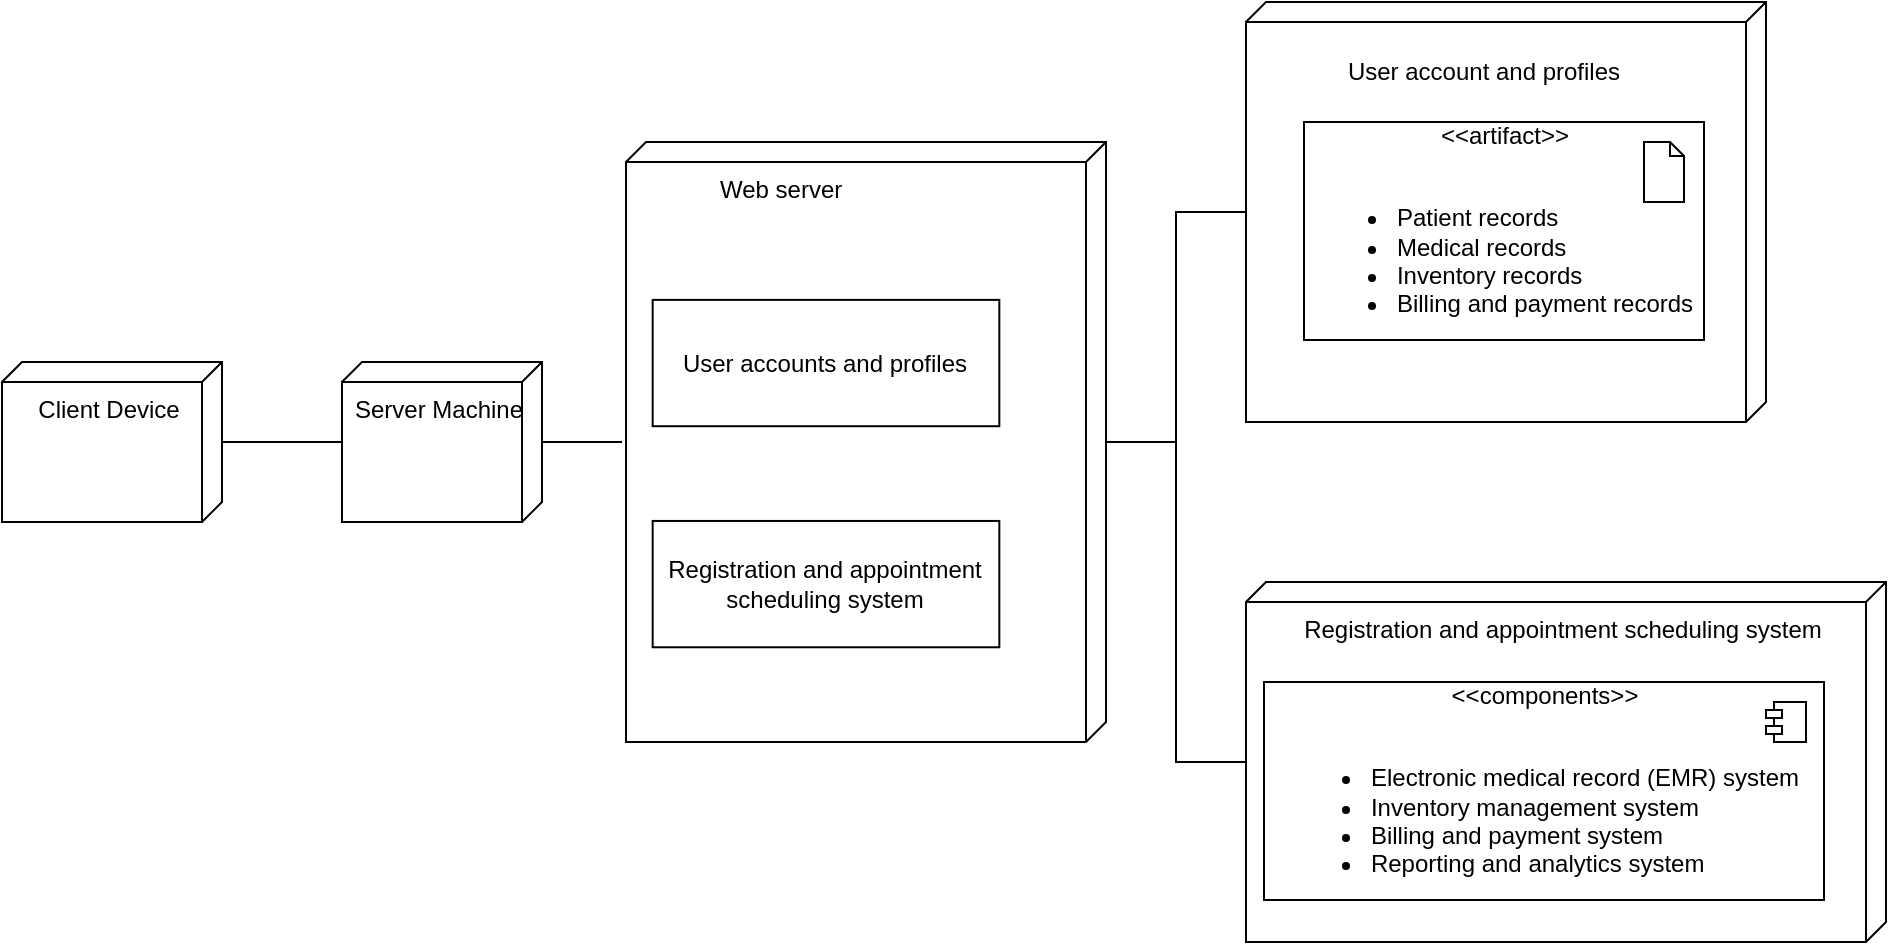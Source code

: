 <mxfile version="20.8.16" type="device"><diagram name="Page-1" id="FSwSVzCY8HkpLkjBkYj_"><mxGraphModel dx="1884" dy="1102" grid="1" gridSize="10" guides="1" tooltips="1" connect="1" arrows="1" fold="1" page="1" pageScale="1" pageWidth="12000" pageHeight="19000" math="0" shadow="0"><root><mxCell id="0"/><mxCell id="1" parent="0"/><mxCell id="JpplJrtEqMnznLGNv5cN-14" style="edgeStyle=orthogonalEdgeStyle;rounded=0;orthogonalLoop=1;jettySize=auto;html=1;endArrow=none;endFill=0;" edge="1" parent="1" source="YBxOOPeRdkPw2_iesbOt-1" target="YBxOOPeRdkPw2_iesbOt-10"><mxGeometry relative="1" as="geometry"/></mxCell><mxCell id="JpplJrtEqMnznLGNv5cN-15" style="edgeStyle=orthogonalEdgeStyle;rounded=0;orthogonalLoop=1;jettySize=auto;html=1;endArrow=none;endFill=0;" edge="1" parent="1" source="YBxOOPeRdkPw2_iesbOt-1" target="YBxOOPeRdkPw2_iesbOt-12"><mxGeometry relative="1" as="geometry"/></mxCell><mxCell id="YBxOOPeRdkPw2_iesbOt-1" value="&amp;nbsp; &amp;nbsp; &amp;nbsp; &amp;nbsp; &amp;nbsp; &amp;nbsp; Web server&lt;br&gt;" style="verticalAlign=top;align=left;shape=cube;size=10;direction=south;fontStyle=0;html=1;boundedLbl=1;spacingLeft=5;" parent="1" vertex="1"><mxGeometry x="331" y="130" width="240" height="300" as="geometry"/></mxCell><mxCell id="YBxOOPeRdkPw2_iesbOt-8" value="User accounts and profiles" style="rounded=0;whiteSpace=wrap;html=1;" parent="YBxOOPeRdkPw2_iesbOt-1" vertex="1"><mxGeometry x="13.333" y="78.947" width="173.333" height="63.158" as="geometry"/></mxCell><mxCell id="YBxOOPeRdkPw2_iesbOt-9" value="Registration and appointment scheduling system" style="rounded=0;whiteSpace=wrap;html=1;" parent="YBxOOPeRdkPw2_iesbOt-1" vertex="1"><mxGeometry x="13.333" y="189.474" width="173.333" height="63.158" as="geometry"/></mxCell><mxCell id="YBxOOPeRdkPw2_iesbOt-10" value="" style="verticalAlign=top;align=center;shape=cube;size=10;direction=south;html=1;boundedLbl=1;spacingLeft=5;" parent="1" vertex="1"><mxGeometry x="641" y="60" width="260" height="210" as="geometry"/></mxCell><mxCell id="YBxOOPeRdkPw2_iesbOt-12" value="&lt;div style=&quot;&quot;&gt;&lt;span style=&quot;background-color: initial;&quot;&gt;Registration and appointment scheduling system&lt;/span&gt;&lt;/div&gt;" style="verticalAlign=top;align=center;shape=cube;size=10;direction=south;html=1;boundedLbl=1;spacingLeft=5;" parent="1" vertex="1"><mxGeometry x="641" y="350" width="320" height="180" as="geometry"/></mxCell><mxCell id="YBxOOPeRdkPw2_iesbOt-13" value="&amp;lt;&amp;lt;artifact&amp;gt;&amp;gt;&lt;br&gt;&lt;br&gt;&lt;ul&gt;&lt;li style=&quot;text-align: left;&quot;&gt;Patient records&lt;br&gt;&lt;/li&gt;&lt;li style=&quot;text-align: left;&quot;&gt;Medical records &lt;br&gt;&lt;/li&gt;&lt;li style=&quot;text-align: left;&quot;&gt;Inventory records&lt;br&gt;&lt;/li&gt;&lt;li style=&quot;text-align: left;&quot;&gt;Billing and payment records&lt;br&gt;&lt;/li&gt;&lt;/ul&gt;" style="html=1;align=center;verticalAlign=middle;dashed=0;" parent="1" vertex="1"><mxGeometry x="670" y="120" width="200" height="109" as="geometry"/></mxCell><mxCell id="YBxOOPeRdkPw2_iesbOt-14" value="&amp;lt;&amp;lt;components&amp;gt;&amp;gt;&lt;br&gt;&lt;br&gt;&lt;ul&gt;&lt;li style=&quot;text-align: left;&quot;&gt;Electronic medical record (EMR) system&lt;br&gt;&lt;/li&gt;&lt;li style=&quot;text-align: left;&quot;&gt;Inventory management system&lt;br&gt;&lt;/li&gt;&lt;li style=&quot;text-align: left;&quot;&gt;Billing and payment system&lt;br&gt;&lt;/li&gt;&lt;li style=&quot;text-align: left;&quot;&gt;Reporting and analytics system&lt;br&gt;&lt;/li&gt;&lt;/ul&gt;" style="html=1;align=center;verticalAlign=middle;dashed=0;" parent="1" vertex="1"><mxGeometry x="650" y="400" width="280" height="109" as="geometry"/></mxCell><mxCell id="YBxOOPeRdkPw2_iesbOt-15" value="Server Machine" style="verticalAlign=top;align=center;shape=cube;size=10;direction=south;html=1;boundedLbl=1;spacingLeft=5;" parent="1" vertex="1"><mxGeometry width="100" height="80" relative="1" as="geometry"><mxPoint x="189" y="240" as="offset"/></mxGeometry></mxCell><mxCell id="YBxOOPeRdkPw2_iesbOt-21" value="" style="edgeStyle=orthogonalEdgeStyle;rounded=0;orthogonalLoop=1;jettySize=auto;html=1;endArrow=none;endFill=0;" parent="1" source="YBxOOPeRdkPw2_iesbOt-18" target="YBxOOPeRdkPw2_iesbOt-15" edge="1"><mxGeometry relative="1" as="geometry"/></mxCell><mxCell id="YBxOOPeRdkPw2_iesbOt-18" value="Client Device" style="verticalAlign=top;align=center;shape=cube;size=10;direction=south;html=1;boundedLbl=1;spacingLeft=5;" parent="1" vertex="1"><mxGeometry x="19" y="240" width="110" height="80" as="geometry"/></mxCell><mxCell id="YBxOOPeRdkPw2_iesbOt-22" value="" style="endArrow=none;html=1;rounded=0;" parent="1" source="YBxOOPeRdkPw2_iesbOt-15" edge="1"><mxGeometry width="50" height="50" relative="1" as="geometry"><mxPoint x="279" y="290" as="sourcePoint"/><mxPoint x="329" y="280" as="targetPoint"/></mxGeometry></mxCell><mxCell id="JpplJrtEqMnznLGNv5cN-12" value="" style="shape=module;jettyWidth=8;jettyHeight=4;" vertex="1" parent="1"><mxGeometry x="901" y="410" width="20" height="20" as="geometry"/></mxCell><mxCell id="JpplJrtEqMnznLGNv5cN-13" value="User account and profiles" style="text;html=1;strokeColor=none;fillColor=none;align=center;verticalAlign=middle;whiteSpace=wrap;rounded=0;" vertex="1" parent="1"><mxGeometry x="670" y="80" width="180" height="30" as="geometry"/></mxCell><mxCell id="JpplJrtEqMnznLGNv5cN-20" value="" style="shape=note2;boundedLbl=1;whiteSpace=wrap;html=1;size=7;verticalAlign=top;align=center;" vertex="1" parent="1"><mxGeometry x="840" y="130" width="20" height="30" as="geometry"/></mxCell></root></mxGraphModel></diagram></mxfile>